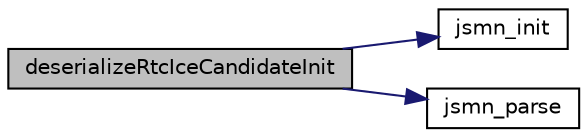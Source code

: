 digraph "deserializeRtcIceCandidateInit"
{
 // LATEX_PDF_SIZE
  edge [fontname="Helvetica",fontsize="10",labelfontname="Helvetica",labelfontsize="10"];
  node [fontname="Helvetica",fontsize="10",shape=record];
  rankdir="LR";
  Node1 [label="deserializeRtcIceCandidateInit",height=0.2,width=0.4,color="black", fillcolor="grey75", style="filled", fontcolor="black",tooltip="Parses a JSON string and populates a PRtcIceCandidateInit."];
  Node1 -> Node2 [color="midnightblue",fontsize="10",style="solid",fontname="Helvetica"];
  Node2 [label="jsmn_init",height=0.2,width=0.4,color="black", fillcolor="white", style="filled",URL="$jsmn_8h.html#a8d4a8b3ce5c3d600feea38615b5f9aa6",tooltip=" "];
  Node1 -> Node3 [color="midnightblue",fontsize="10",style="solid",fontname="Helvetica"];
  Node3 [label="jsmn_parse",height=0.2,width=0.4,color="black", fillcolor="white", style="filled",URL="$jsmn_8h.html#acf28c8ae404fb0ad2823270d2a4c322a",tooltip=" "];
}
